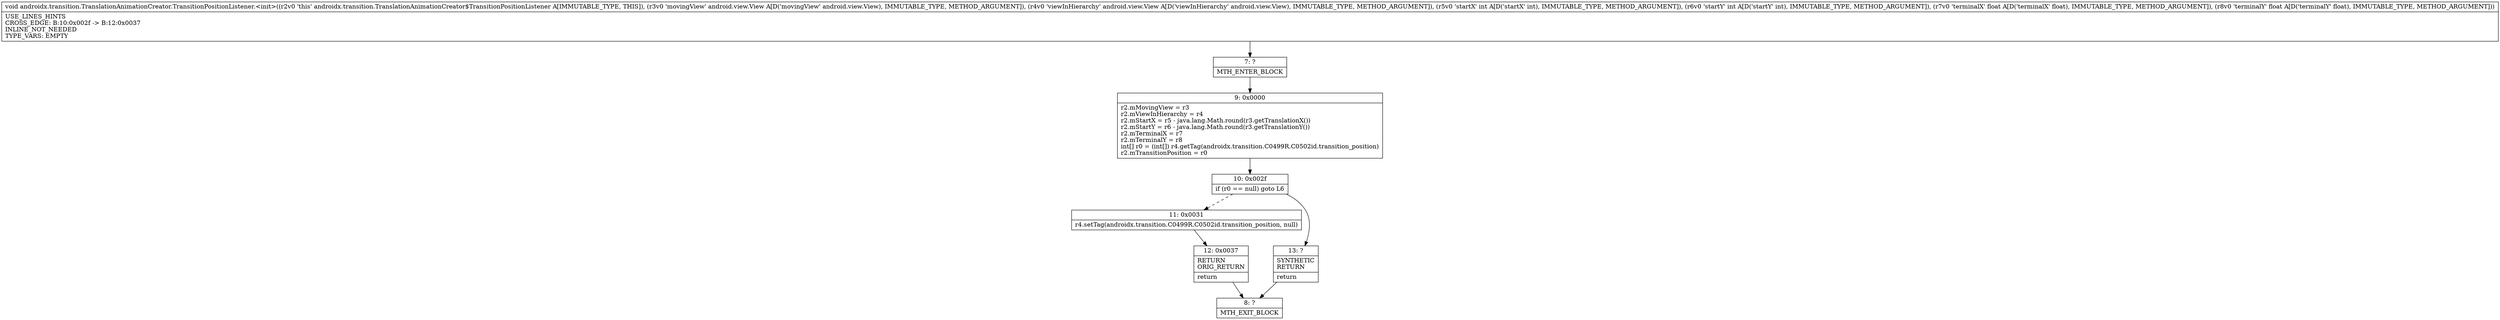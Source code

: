 digraph "CFG forandroidx.transition.TranslationAnimationCreator.TransitionPositionListener.\<init\>(Landroid\/view\/View;Landroid\/view\/View;IIFF)V" {
Node_7 [shape=record,label="{7\:\ ?|MTH_ENTER_BLOCK\l}"];
Node_9 [shape=record,label="{9\:\ 0x0000|r2.mMovingView = r3\lr2.mViewInHierarchy = r4\lr2.mStartX = r5 \- java.lang.Math.round(r3.getTranslationX())\lr2.mStartY = r6 \- java.lang.Math.round(r3.getTranslationY())\lr2.mTerminalX = r7\lr2.mTerminalY = r8\lint[] r0 = (int[]) r4.getTag(androidx.transition.C0499R.C0502id.transition_position)\lr2.mTransitionPosition = r0\l}"];
Node_10 [shape=record,label="{10\:\ 0x002f|if (r0 == null) goto L6\l}"];
Node_11 [shape=record,label="{11\:\ 0x0031|r4.setTag(androidx.transition.C0499R.C0502id.transition_position, null)\l}"];
Node_12 [shape=record,label="{12\:\ 0x0037|RETURN\lORIG_RETURN\l|return\l}"];
Node_8 [shape=record,label="{8\:\ ?|MTH_EXIT_BLOCK\l}"];
Node_13 [shape=record,label="{13\:\ ?|SYNTHETIC\lRETURN\l|return\l}"];
MethodNode[shape=record,label="{void androidx.transition.TranslationAnimationCreator.TransitionPositionListener.\<init\>((r2v0 'this' androidx.transition.TranslationAnimationCreator$TransitionPositionListener A[IMMUTABLE_TYPE, THIS]), (r3v0 'movingView' android.view.View A[D('movingView' android.view.View), IMMUTABLE_TYPE, METHOD_ARGUMENT]), (r4v0 'viewInHierarchy' android.view.View A[D('viewInHierarchy' android.view.View), IMMUTABLE_TYPE, METHOD_ARGUMENT]), (r5v0 'startX' int A[D('startX' int), IMMUTABLE_TYPE, METHOD_ARGUMENT]), (r6v0 'startY' int A[D('startY' int), IMMUTABLE_TYPE, METHOD_ARGUMENT]), (r7v0 'terminalX' float A[D('terminalX' float), IMMUTABLE_TYPE, METHOD_ARGUMENT]), (r8v0 'terminalY' float A[D('terminalY' float), IMMUTABLE_TYPE, METHOD_ARGUMENT]))  | USE_LINES_HINTS\lCROSS_EDGE: B:10:0x002f \-\> B:12:0x0037\lINLINE_NOT_NEEDED\lTYPE_VARS: EMPTY\l}"];
MethodNode -> Node_7;Node_7 -> Node_9;
Node_9 -> Node_10;
Node_10 -> Node_11[style=dashed];
Node_10 -> Node_13;
Node_11 -> Node_12;
Node_12 -> Node_8;
Node_13 -> Node_8;
}

